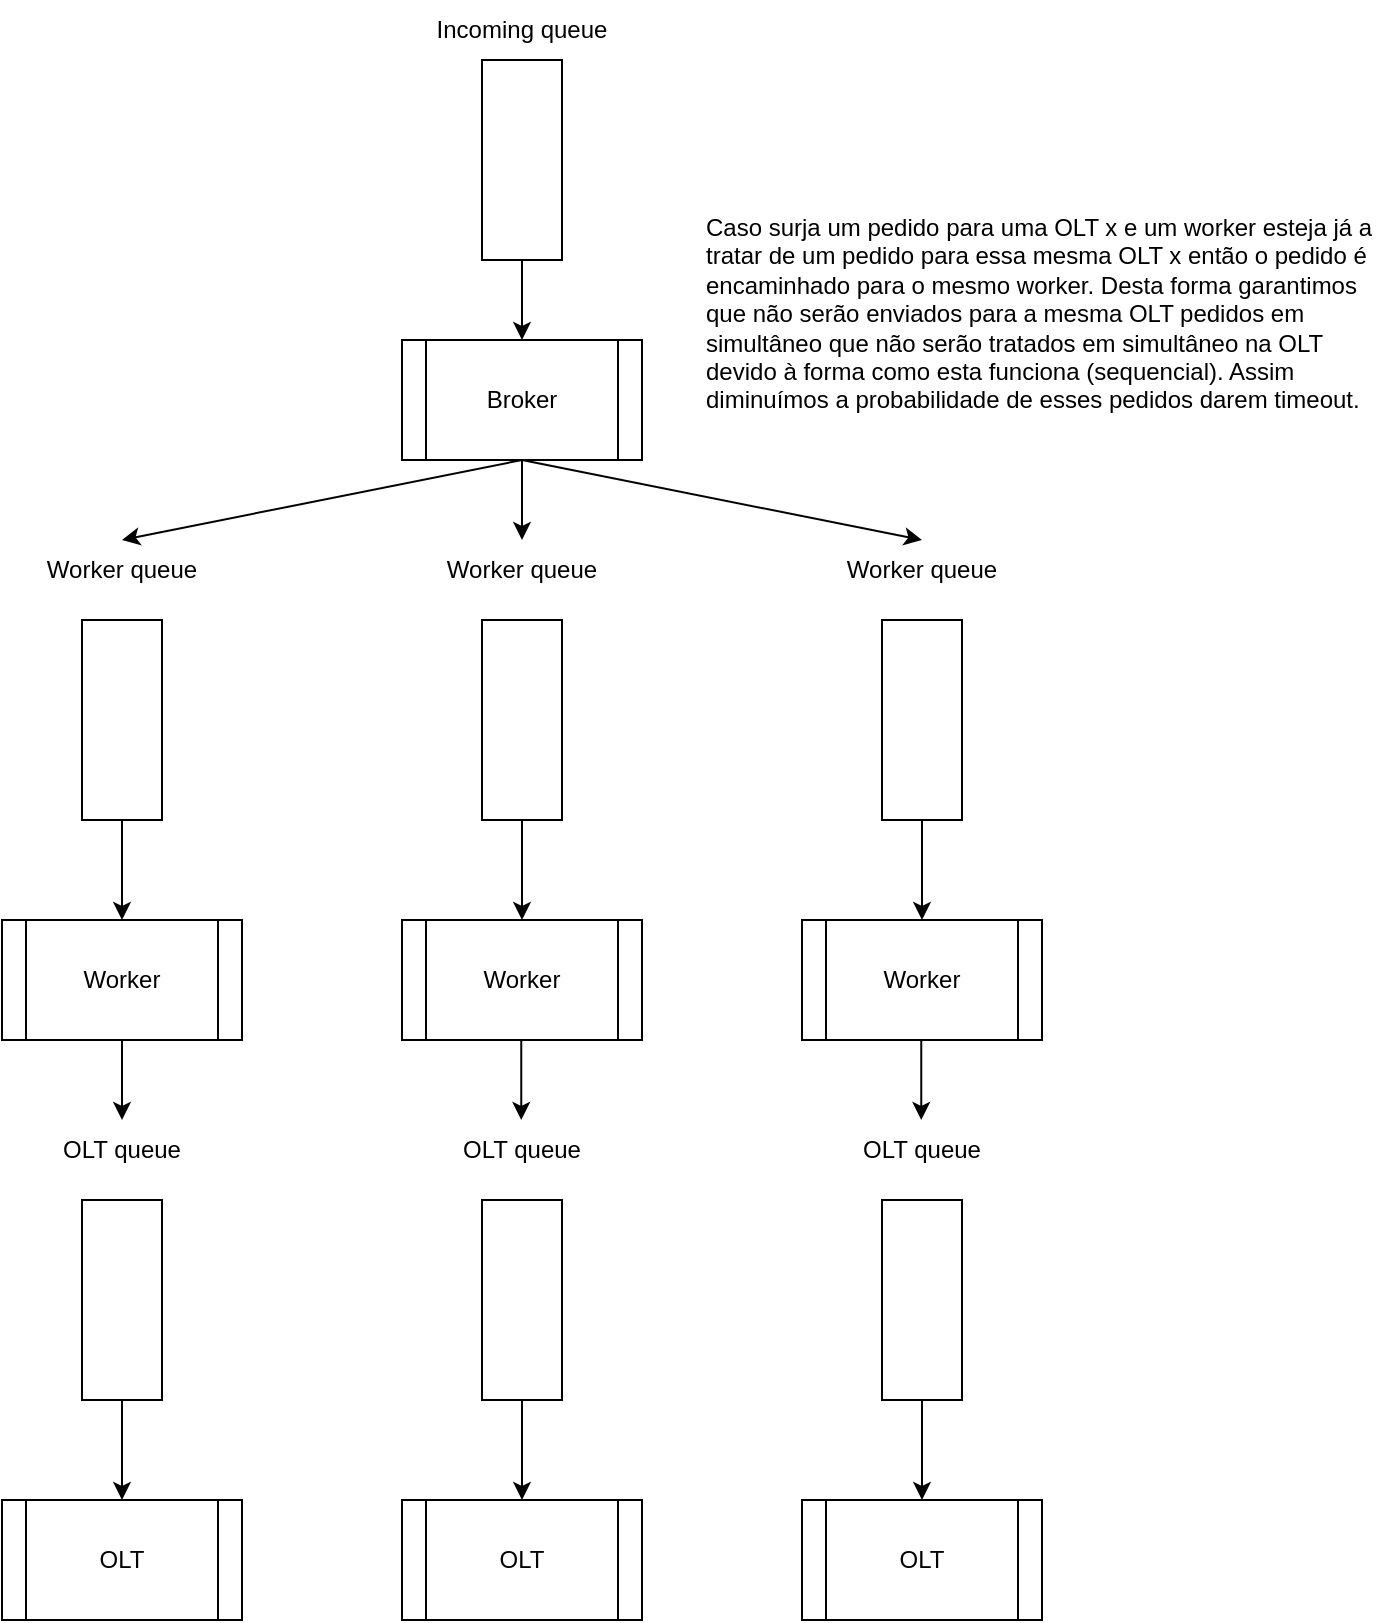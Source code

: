 <mxfile version="16.5.6" type="device"><diagram id="RxMCTkEtr4Gb0F4VX_uW" name="Page-1"><mxGraphModel dx="2102" dy="1182" grid="1" gridSize="10" guides="1" tooltips="1" connect="1" arrows="1" fold="1" page="1" pageScale="1" pageWidth="850" pageHeight="1100" math="0" shadow="0"><root><mxCell id="0"/><mxCell id="1" parent="0"/><mxCell id="pBxJPHg_Bl4hU6Nc4o2A-1" value="" style="rounded=0;whiteSpace=wrap;html=1;" vertex="1" parent="1"><mxGeometry x="380" y="80" width="40" height="100" as="geometry"/></mxCell><mxCell id="pBxJPHg_Bl4hU6Nc4o2A-2" value="Incoming queue" style="text;html=1;strokeColor=none;fillColor=none;align=center;verticalAlign=middle;whiteSpace=wrap;rounded=0;" vertex="1" parent="1"><mxGeometry x="350" y="50" width="100" height="30" as="geometry"/></mxCell><mxCell id="pBxJPHg_Bl4hU6Nc4o2A-3" value="Broker" style="shape=process;whiteSpace=wrap;html=1;backgroundOutline=1;" vertex="1" parent="1"><mxGeometry x="340" y="220" width="120" height="60" as="geometry"/></mxCell><mxCell id="pBxJPHg_Bl4hU6Nc4o2A-4" value="" style="endArrow=classic;html=1;rounded=0;exitX=0.5;exitY=1;exitDx=0;exitDy=0;entryX=0.5;entryY=0;entryDx=0;entryDy=0;" edge="1" parent="1" source="pBxJPHg_Bl4hU6Nc4o2A-1" target="pBxJPHg_Bl4hU6Nc4o2A-3"><mxGeometry width="50" height="50" relative="1" as="geometry"><mxPoint x="380" y="390" as="sourcePoint"/><mxPoint x="430" y="340" as="targetPoint"/></mxGeometry></mxCell><mxCell id="pBxJPHg_Bl4hU6Nc4o2A-5" value="Worker" style="shape=process;whiteSpace=wrap;html=1;backgroundOutline=1;" vertex="1" parent="1"><mxGeometry x="140" y="510" width="120" height="60" as="geometry"/></mxCell><mxCell id="pBxJPHg_Bl4hU6Nc4o2A-9" value="" style="rounded=0;whiteSpace=wrap;html=1;" vertex="1" parent="1"><mxGeometry x="180" y="360" width="40" height="100" as="geometry"/></mxCell><mxCell id="pBxJPHg_Bl4hU6Nc4o2A-10" value="Worker" style="shape=process;whiteSpace=wrap;html=1;backgroundOutline=1;" vertex="1" parent="1"><mxGeometry x="340" y="510" width="120" height="60" as="geometry"/></mxCell><mxCell id="pBxJPHg_Bl4hU6Nc4o2A-11" value="" style="rounded=0;whiteSpace=wrap;html=1;" vertex="1" parent="1"><mxGeometry x="380" y="360" width="40" height="100" as="geometry"/></mxCell><mxCell id="pBxJPHg_Bl4hU6Nc4o2A-12" value="Worker" style="shape=process;whiteSpace=wrap;html=1;backgroundOutline=1;" vertex="1" parent="1"><mxGeometry x="540" y="510" width="120" height="60" as="geometry"/></mxCell><mxCell id="pBxJPHg_Bl4hU6Nc4o2A-13" value="" style="rounded=0;whiteSpace=wrap;html=1;" vertex="1" parent="1"><mxGeometry x="580" y="360" width="40" height="100" as="geometry"/></mxCell><mxCell id="pBxJPHg_Bl4hU6Nc4o2A-14" value="Worker queue" style="text;html=1;strokeColor=none;fillColor=none;align=center;verticalAlign=middle;whiteSpace=wrap;rounded=0;" vertex="1" parent="1"><mxGeometry x="150" y="320" width="100" height="30" as="geometry"/></mxCell><mxCell id="pBxJPHg_Bl4hU6Nc4o2A-16" value="Worker queue" style="text;html=1;strokeColor=none;fillColor=none;align=center;verticalAlign=middle;whiteSpace=wrap;rounded=0;" vertex="1" parent="1"><mxGeometry x="350" y="320" width="100" height="30" as="geometry"/></mxCell><mxCell id="pBxJPHg_Bl4hU6Nc4o2A-17" value="Worker queue" style="text;html=1;strokeColor=none;fillColor=none;align=center;verticalAlign=middle;whiteSpace=wrap;rounded=0;" vertex="1" parent="1"><mxGeometry x="550" y="320" width="100" height="30" as="geometry"/></mxCell><mxCell id="pBxJPHg_Bl4hU6Nc4o2A-18" value="" style="endArrow=classic;html=1;rounded=0;exitX=0.5;exitY=1;exitDx=0;exitDy=0;entryX=0.5;entryY=0;entryDx=0;entryDy=0;" edge="1" parent="1" source="pBxJPHg_Bl4hU6Nc4o2A-3" target="pBxJPHg_Bl4hU6Nc4o2A-14"><mxGeometry width="50" height="50" relative="1" as="geometry"><mxPoint x="80" y="460" as="sourcePoint"/><mxPoint x="130" y="410" as="targetPoint"/></mxGeometry></mxCell><mxCell id="pBxJPHg_Bl4hU6Nc4o2A-19" value="" style="endArrow=classic;html=1;rounded=0;entryX=0.5;entryY=0;entryDx=0;entryDy=0;" edge="1" parent="1" target="pBxJPHg_Bl4hU6Nc4o2A-16"><mxGeometry width="50" height="50" relative="1" as="geometry"><mxPoint x="400" y="280" as="sourcePoint"/><mxPoint x="520" y="310" as="targetPoint"/></mxGeometry></mxCell><mxCell id="pBxJPHg_Bl4hU6Nc4o2A-20" value="" style="endArrow=classic;html=1;rounded=0;exitX=0.5;exitY=1;exitDx=0;exitDy=0;entryX=0.5;entryY=0;entryDx=0;entryDy=0;" edge="1" parent="1" source="pBxJPHg_Bl4hU6Nc4o2A-3" target="pBxJPHg_Bl4hU6Nc4o2A-17"><mxGeometry width="50" height="50" relative="1" as="geometry"><mxPoint x="530" y="290" as="sourcePoint"/><mxPoint x="580" y="240" as="targetPoint"/></mxGeometry></mxCell><mxCell id="pBxJPHg_Bl4hU6Nc4o2A-21" value="" style="endArrow=classic;html=1;rounded=0;exitX=0.5;exitY=1;exitDx=0;exitDy=0;entryX=0.5;entryY=0;entryDx=0;entryDy=0;" edge="1" parent="1" source="pBxJPHg_Bl4hU6Nc4o2A-9" target="pBxJPHg_Bl4hU6Nc4o2A-5"><mxGeometry width="50" height="50" relative="1" as="geometry"><mxPoint x="380" y="510" as="sourcePoint"/><mxPoint x="430" y="460" as="targetPoint"/></mxGeometry></mxCell><mxCell id="pBxJPHg_Bl4hU6Nc4o2A-22" value="" style="endArrow=classic;html=1;rounded=0;exitX=0.5;exitY=1;exitDx=0;exitDy=0;entryX=0.5;entryY=0;entryDx=0;entryDy=0;" edge="1" parent="1" source="pBxJPHg_Bl4hU6Nc4o2A-11" target="pBxJPHg_Bl4hU6Nc4o2A-10"><mxGeometry width="50" height="50" relative="1" as="geometry"><mxPoint x="420" y="670" as="sourcePoint"/><mxPoint x="470" y="620" as="targetPoint"/></mxGeometry></mxCell><mxCell id="pBxJPHg_Bl4hU6Nc4o2A-23" value="" style="endArrow=classic;html=1;rounded=0;exitX=0.5;exitY=1;exitDx=0;exitDy=0;entryX=0.5;entryY=0;entryDx=0;entryDy=0;" edge="1" parent="1" source="pBxJPHg_Bl4hU6Nc4o2A-13" target="pBxJPHg_Bl4hU6Nc4o2A-12"><mxGeometry width="50" height="50" relative="1" as="geometry"><mxPoint x="580" y="690" as="sourcePoint"/><mxPoint x="630" y="640" as="targetPoint"/></mxGeometry></mxCell><mxCell id="pBxJPHg_Bl4hU6Nc4o2A-24" value="OLT" style="shape=process;whiteSpace=wrap;html=1;backgroundOutline=1;" vertex="1" parent="1"><mxGeometry x="140" y="800" width="120" height="60" as="geometry"/></mxCell><mxCell id="pBxJPHg_Bl4hU6Nc4o2A-25" value="" style="rounded=0;whiteSpace=wrap;html=1;" vertex="1" parent="1"><mxGeometry x="180" y="650" width="40" height="100" as="geometry"/></mxCell><mxCell id="pBxJPHg_Bl4hU6Nc4o2A-26" value="OLT queue" style="text;html=1;strokeColor=none;fillColor=none;align=center;verticalAlign=middle;whiteSpace=wrap;rounded=0;" vertex="1" parent="1"><mxGeometry x="150" y="610" width="100" height="30" as="geometry"/></mxCell><mxCell id="pBxJPHg_Bl4hU6Nc4o2A-27" value="" style="endArrow=classic;html=1;rounded=0;exitX=0.5;exitY=1;exitDx=0;exitDy=0;entryX=0.5;entryY=0;entryDx=0;entryDy=0;" edge="1" parent="1" source="pBxJPHg_Bl4hU6Nc4o2A-25" target="pBxJPHg_Bl4hU6Nc4o2A-24"><mxGeometry width="50" height="50" relative="1" as="geometry"><mxPoint x="380" y="800" as="sourcePoint"/><mxPoint x="430" y="750" as="targetPoint"/></mxGeometry></mxCell><mxCell id="pBxJPHg_Bl4hU6Nc4o2A-28" value="OLT" style="shape=process;whiteSpace=wrap;html=1;backgroundOutline=1;" vertex="1" parent="1"><mxGeometry x="340" y="800" width="120" height="60" as="geometry"/></mxCell><mxCell id="pBxJPHg_Bl4hU6Nc4o2A-29" value="" style="rounded=0;whiteSpace=wrap;html=1;" vertex="1" parent="1"><mxGeometry x="380" y="650" width="40" height="100" as="geometry"/></mxCell><mxCell id="pBxJPHg_Bl4hU6Nc4o2A-30" value="OLT queue" style="text;html=1;strokeColor=none;fillColor=none;align=center;verticalAlign=middle;whiteSpace=wrap;rounded=0;" vertex="1" parent="1"><mxGeometry x="350" y="610" width="100" height="30" as="geometry"/></mxCell><mxCell id="pBxJPHg_Bl4hU6Nc4o2A-31" value="" style="endArrow=classic;html=1;rounded=0;exitX=0.5;exitY=1;exitDx=0;exitDy=0;entryX=0.5;entryY=0;entryDx=0;entryDy=0;" edge="1" parent="1" source="pBxJPHg_Bl4hU6Nc4o2A-29" target="pBxJPHg_Bl4hU6Nc4o2A-28"><mxGeometry width="50" height="50" relative="1" as="geometry"><mxPoint x="580" y="800" as="sourcePoint"/><mxPoint x="630" y="750" as="targetPoint"/></mxGeometry></mxCell><mxCell id="pBxJPHg_Bl4hU6Nc4o2A-32" value="OLT" style="shape=process;whiteSpace=wrap;html=1;backgroundOutline=1;" vertex="1" parent="1"><mxGeometry x="540" y="800" width="120" height="60" as="geometry"/></mxCell><mxCell id="pBxJPHg_Bl4hU6Nc4o2A-33" value="" style="rounded=0;whiteSpace=wrap;html=1;" vertex="1" parent="1"><mxGeometry x="580" y="650" width="40" height="100" as="geometry"/></mxCell><mxCell id="pBxJPHg_Bl4hU6Nc4o2A-34" value="OLT queue" style="text;html=1;strokeColor=none;fillColor=none;align=center;verticalAlign=middle;whiteSpace=wrap;rounded=0;" vertex="1" parent="1"><mxGeometry x="550" y="610" width="100" height="30" as="geometry"/></mxCell><mxCell id="pBxJPHg_Bl4hU6Nc4o2A-35" value="" style="endArrow=classic;html=1;rounded=0;exitX=0.5;exitY=1;exitDx=0;exitDy=0;entryX=0.5;entryY=0;entryDx=0;entryDy=0;" edge="1" parent="1" source="pBxJPHg_Bl4hU6Nc4o2A-33" target="pBxJPHg_Bl4hU6Nc4o2A-32"><mxGeometry width="50" height="50" relative="1" as="geometry"><mxPoint x="780" y="800" as="sourcePoint"/><mxPoint x="830" y="750" as="targetPoint"/></mxGeometry></mxCell><mxCell id="pBxJPHg_Bl4hU6Nc4o2A-36" value="" style="endArrow=classic;html=1;rounded=0;exitX=0.5;exitY=1;exitDx=0;exitDy=0;" edge="1" parent="1" source="pBxJPHg_Bl4hU6Nc4o2A-5"><mxGeometry width="50" height="50" relative="1" as="geometry"><mxPoint x="140" y="800" as="sourcePoint"/><mxPoint x="200" y="610" as="targetPoint"/></mxGeometry></mxCell><mxCell id="pBxJPHg_Bl4hU6Nc4o2A-37" value="" style="endArrow=classic;html=1;rounded=0;exitX=0.5;exitY=1;exitDx=0;exitDy=0;" edge="1" parent="1"><mxGeometry width="50" height="50" relative="1" as="geometry"><mxPoint x="399.63" y="570" as="sourcePoint"/><mxPoint x="399.63" y="610" as="targetPoint"/></mxGeometry></mxCell><mxCell id="pBxJPHg_Bl4hU6Nc4o2A-38" value="" style="endArrow=classic;html=1;rounded=0;exitX=0.5;exitY=1;exitDx=0;exitDy=0;" edge="1" parent="1"><mxGeometry width="50" height="50" relative="1" as="geometry"><mxPoint x="599.63" y="570" as="sourcePoint"/><mxPoint x="599.63" y="610" as="targetPoint"/></mxGeometry></mxCell><mxCell id="pBxJPHg_Bl4hU6Nc4o2A-40" value="Caso surja um pedido para uma OLT x e um worker esteja já a tratar de um pedido para essa mesma OLT x então o pedido é encaminhado para o mesmo worker. Desta forma garantimos que não serão enviados para a mesma OLT pedidos em simultâneo que não serão tratados em simultâneo na OLT devido à forma como esta funciona (sequencial). Assim diminuímos a probabilidade de esses pedidos darem timeout." style="text;html=1;strokeColor=none;fillColor=none;align=left;verticalAlign=top;whiteSpace=wrap;rounded=0;" vertex="1" parent="1"><mxGeometry x="490" y="150" width="340" height="110" as="geometry"/></mxCell></root></mxGraphModel></diagram></mxfile>